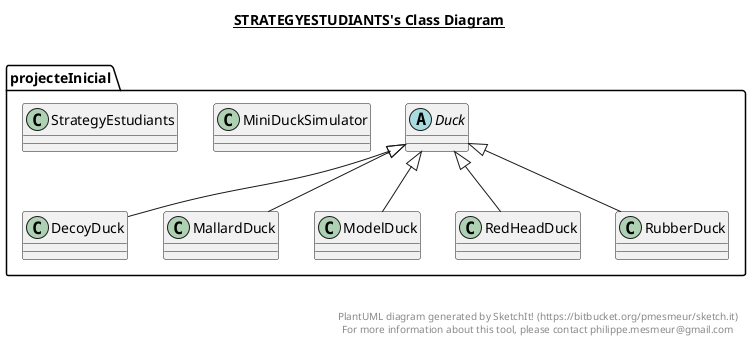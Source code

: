 @startuml

title __STRATEGYESTUDIANTS's Class Diagram__\n

  package projecteInicial {
    class DecoyDuck {
    }
  }
  

  package projecteInicial {
    abstract class Duck {
    }
  }
  

  package projecteInicial {
    class MallardDuck {
    }
  }
  

  package projecteInicial {
    class MiniDuckSimulator {
    }
  }
  

  package projecteInicial {
    class ModelDuck {
    }
  }
  

  package projecteInicial {
    class RedHeadDuck {
    }
  }
  

  package projecteInicial {
    class RubberDuck {
    }
  }
  

  package projecteInicial {
    class StrategyEstudiants {
    }
  }
  

  DecoyDuck -up-|> Duck
  MallardDuck -up-|> Duck
  ModelDuck -up-|> Duck
  RedHeadDuck -up-|> Duck
  RubberDuck -up-|> Duck


right footer


PlantUML diagram generated by SketchIt! (https://bitbucket.org/pmesmeur/sketch.it)
For more information about this tool, please contact philippe.mesmeur@gmail.com
endfooter

@enduml
